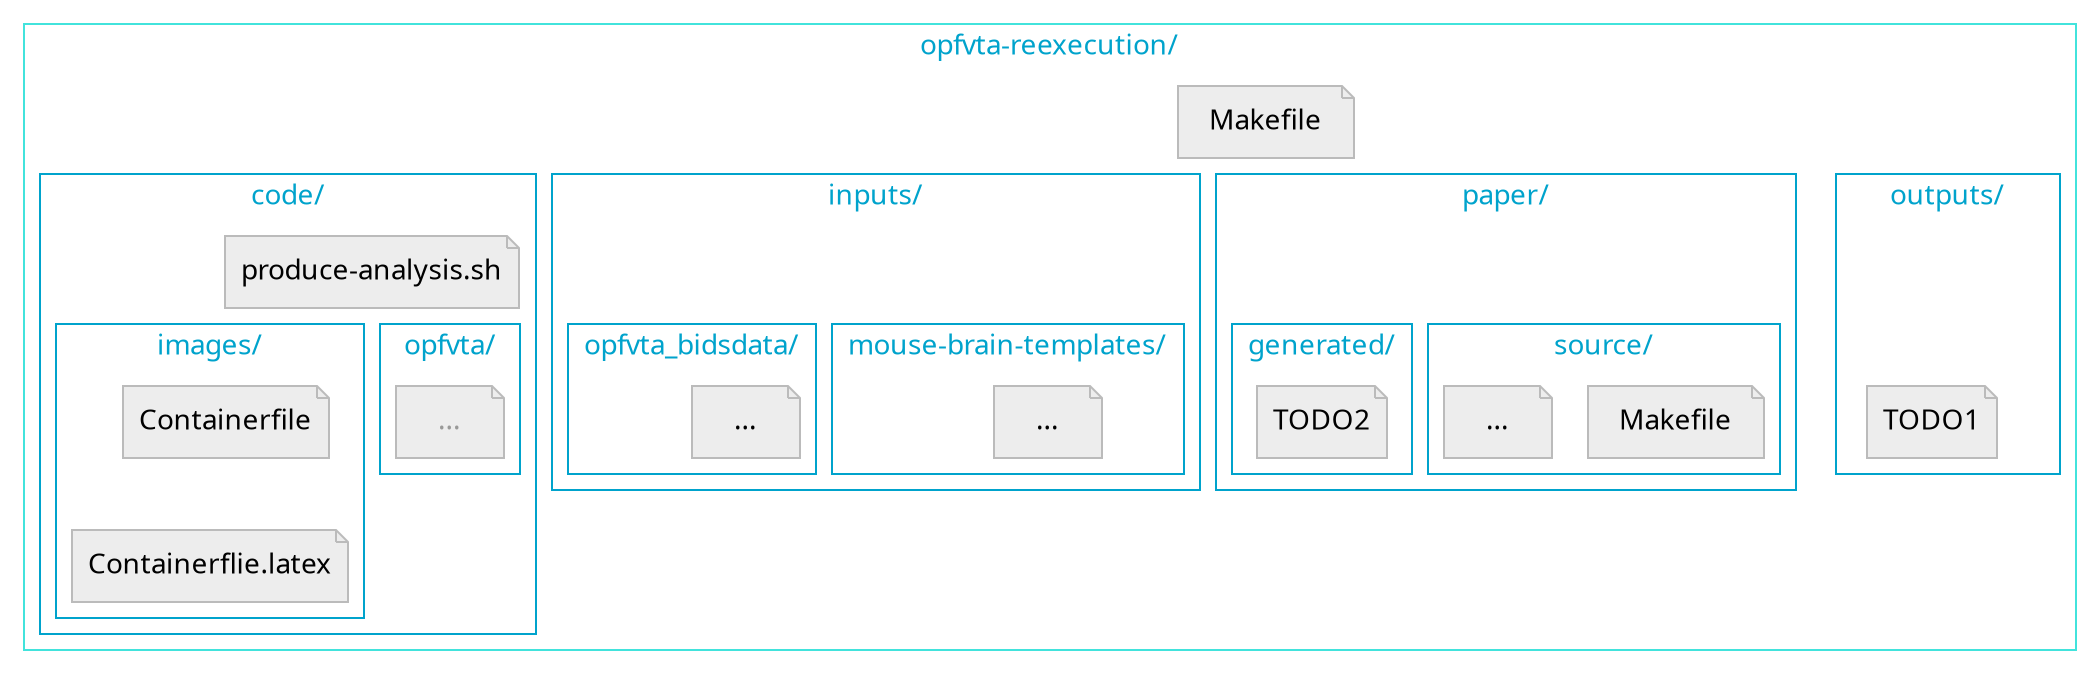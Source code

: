 digraph graphname {
    size="14,8";
    graph [fontname = "sans"];
    node [fontname = "sans", style=filled];
    edge [fontname = "sans", color=gray50];
    Mak[label="  Makefile  ", shape=note, color="#BBBBBB", fillcolor=grey93];
    pro[label="produce-analysis.sh", shape=note, color="#BBBBBB", fillcolor=grey93];
    Con[label="Containerfile", shape=note, color="#BBBBBB", fillcolor=grey93];
    ConL[label="Containerflie.latex", shape=note, color="#BBBBBB", fillcolor=grey93];
    opf_[label="  ...  ", shape=note, color="#BBBBBB", fillcolor=grey93, fontcolor="#999998"];
    mbt_[label="  ...  ", shape=note, color="#BBBBBB", fillcolor=grey93];
    opb_[label="  ...  ", shape=note, color="#BBBBBB", fillcolor=grey93];
    todo1[label="TODO1", shape=note, color="#BBBBBB", fillcolor=grey93];
    Makp[label="  Makefile  ", shape=note, color="#BBBBBB", fillcolor=grey93];
    pap_[label="  ...  ", shape=note, color="#BBBBBB", fillcolor=grey93];
    todo2[label="TODO2", shape=note, color="#BBBBBB", fillcolor=grey93];
    inputs_[label="inputs_", style=invis]
    paper_[label="paper_", style=invis]
    outputs_[label="outputs_", style=invis]
    subgraph cluster0 {
        label = "opfvta-reexecution/";
        fontcolor = "#00a3cc";
        color = "#42e3dc";

        Mak -> pro [style=invis];
        Mak -> todo1 [style=invis];
        Mak -> todo2 [style=invis];
        Mak -> opb_ [style=invis];
        Mak -> inputs_ [style=invis];
        Mak -> paper_ [style=invis];
        Mak -> outputs_ [style=invis];

        subgraph cluster1 {
            label = "code/";
            fontcolor = "#00a3cc";
            color = "#00a3cc";

            pro -> Con [style=invis];
            pro -> opf_ [style=invis];

            subgraph cluster11 {
                label = "images/";
                fontcolor = "#00a3cc";
                color = "#00a3cc";
                Con -> ConL [style=invis];
            }
            subgraph cluster12 {
                label = "opfvta/";
                fontcolor = "#00a3cc";
                color = "#00a3cc";
                opf_;
            }
        }
        subgraph cluster2 {
            label = "inputs/";
            fontcolor = "#00a3cc";
            color = "#00a3cc";
            inputs_ -> mbt_ [style=invis];
            inputs_ -> opb_ [style=invis];
            subgraph cluster21 {
                label = "mouse-brain-templates/";
                fontcolor = "#00a3cc";
                color = "#00a3cc";
                mbt_;
            }
            subgraph cluster22 {
                label = "opfvta_bidsdata/";
                fontcolor = "#00a3cc";
                color = "#00a3cc";
                opb_;
            }
        }
        subgraph cluster3 {
            label = "outputs/";
            fontcolor = "#00a3cc";
            color = "#00a3cc";
            outputs_ -> todo1 [style=invis];
            todo1;
        }
        subgraph cluster4 {
            label = "paper/";
            fontcolor = "#00a3cc";
            color = "#00a3cc";

            paper_ -> Makp [style=invis];
            paper_ -> todo2 [style=invis];

            subgraph cluster42 {
                label = "source/";
                fontcolor = "#00a3cc";
                color = "#00a3cc";

                Makp;
                pap_;
            }
            subgraph cluster41 {
                label = "generated/";
                fontcolor = "#00a3cc";
                color = "#00a3cc";

                todo2;
            }
        }
        //{rank=same; opf_; Con}
    }
}
